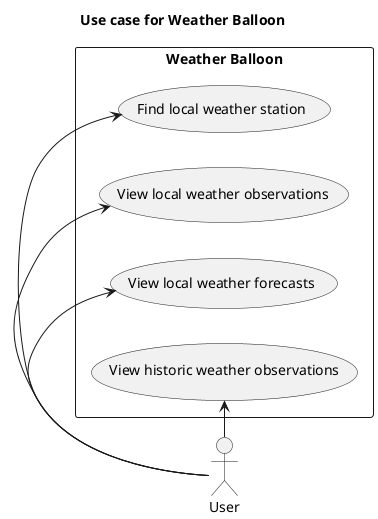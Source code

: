@startuml
left to right direction

title Use case for Weather Balloon
actor User
rectangle "Weather Balloon" {
    User -> (Find local weather station)
    User -> (View local weather observations)
    User -> (View local weather forecasts)
    User -> (View historic weather observations)
}
@enduml